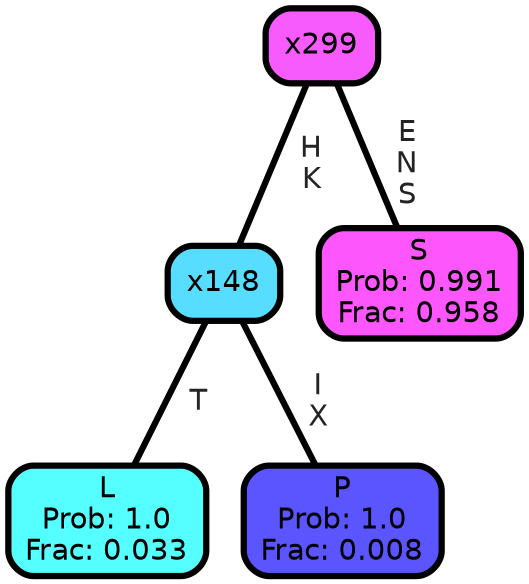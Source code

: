 graph Tree {
node [shape=box, style="filled, rounded",color="black",penwidth="3",fontcolor="black",                 fontname=helvetica] ;
graph [ranksep="0 equally", splines=straight,                 bgcolor=transparent, dpi=200] ;
edge [fontname=helvetica, fontweight=bold,fontcolor=grey14,color=black] ;
0 [label="L
Prob: 1.0
Frac: 0.033", fillcolor="#55ffff"] ;
1 [label="x148", fillcolor="#56ddff"] ;
2 [label="P
Prob: 1.0
Frac: 0.008", fillcolor="#5a55ff"] ;
3 [label="x299", fillcolor="#f75bfd"] ;
4 [label="S
Prob: 0.991
Frac: 0.958", fillcolor="#fe56fd"] ;
1 -- 0 [label=" T",penwidth=3] ;
1 -- 2 [label=" I\n X",penwidth=3] ;
3 -- 1 [label=" H\n K",penwidth=3] ;
3 -- 4 [label=" E\n N\n S",penwidth=3] ;
{rank = same;}}